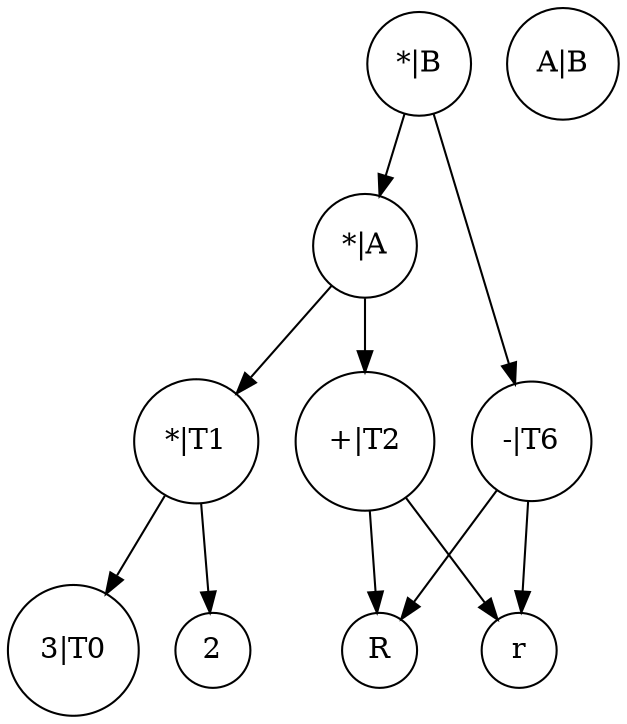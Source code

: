 // comment
digraph "./DAG/visible" {
	node [color=black shape=circle size="20,5"]
	1 [label="3|T0"]
	2 [label="*|T1"]
	3 [label=2]
	4 [label="+|T2"]
	5 [label=R]
	6 [label=r]
	7 [label="*|A"]
	8 [label="A|B"]
	9 [label="-|T6"]
	10 [label="*|B"]
	2 -> 1
	2 -> 3
	4 -> 6
	4 -> 5
	7 -> 4
	7 -> 2
	9 -> 6
	9 -> 5
	10 -> 9
	10 -> 7
}
